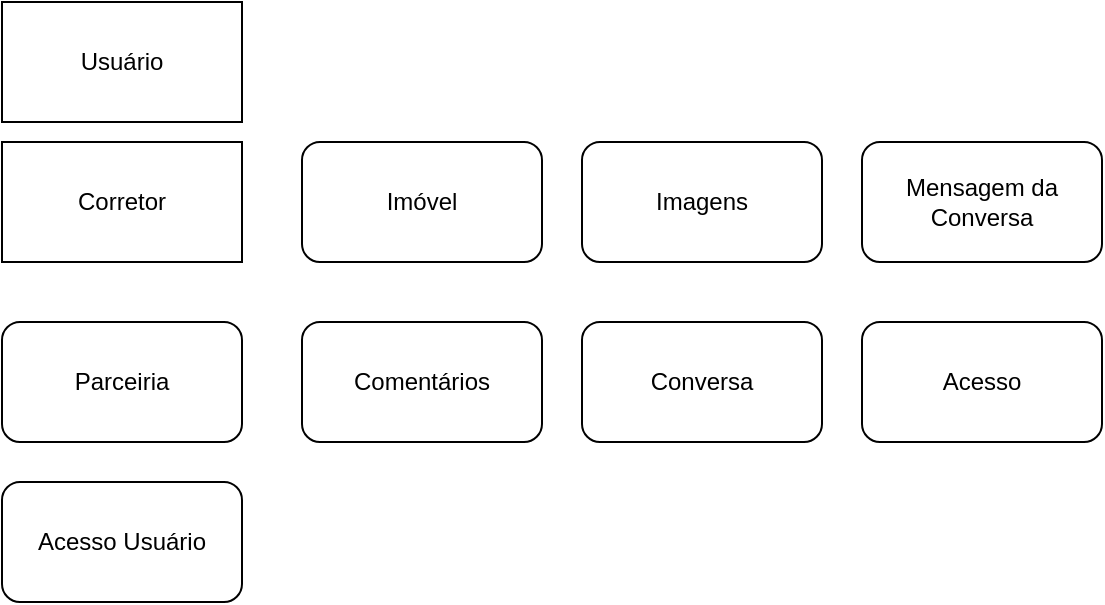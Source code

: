 <mxfile version="16.5.3" type="github">
  <diagram id="uraK0Yc8NQZO8i6HzsHj" name="Page-1">
    <mxGraphModel dx="1422" dy="753" grid="1" gridSize="10" guides="1" tooltips="1" connect="1" arrows="1" fold="1" page="1" pageScale="1" pageWidth="827" pageHeight="1169" math="0" shadow="0">
      <root>
        <mxCell id="0" />
        <mxCell id="1" parent="0" />
        <mxCell id="v55uTTWTGvZnv1DB_A2v-2" value="Corretor&lt;br&gt;" style="rounded=0;whiteSpace=wrap;html=1;" vertex="1" parent="1">
          <mxGeometry x="70" y="110" width="120" height="60" as="geometry" />
        </mxCell>
        <mxCell id="v55uTTWTGvZnv1DB_A2v-3" value="Imóvel" style="rounded=1;whiteSpace=wrap;html=1;" vertex="1" parent="1">
          <mxGeometry x="220" y="110" width="120" height="60" as="geometry" />
        </mxCell>
        <mxCell id="v55uTTWTGvZnv1DB_A2v-4" value="Imagens&lt;br&gt;" style="rounded=1;whiteSpace=wrap;html=1;" vertex="1" parent="1">
          <mxGeometry x="360" y="110" width="120" height="60" as="geometry" />
        </mxCell>
        <mxCell id="v55uTTWTGvZnv1DB_A2v-5" value="Parceiria&lt;br&gt;" style="rounded=1;whiteSpace=wrap;html=1;" vertex="1" parent="1">
          <mxGeometry x="70" y="200" width="120" height="60" as="geometry" />
        </mxCell>
        <mxCell id="v55uTTWTGvZnv1DB_A2v-6" value="Comentários" style="rounded=1;whiteSpace=wrap;html=1;" vertex="1" parent="1">
          <mxGeometry x="220" y="200" width="120" height="60" as="geometry" />
        </mxCell>
        <mxCell id="v55uTTWTGvZnv1DB_A2v-7" value="Conversa" style="rounded=1;whiteSpace=wrap;html=1;" vertex="1" parent="1">
          <mxGeometry x="360" y="200" width="120" height="60" as="geometry" />
        </mxCell>
        <mxCell id="v55uTTWTGvZnv1DB_A2v-8" value="Mensagem da Conversa" style="rounded=1;whiteSpace=wrap;html=1;" vertex="1" parent="1">
          <mxGeometry x="500" y="110" width="120" height="60" as="geometry" />
        </mxCell>
        <mxCell id="v55uTTWTGvZnv1DB_A2v-9" value="Acesso" style="rounded=1;whiteSpace=wrap;html=1;" vertex="1" parent="1">
          <mxGeometry x="500" y="200" width="120" height="60" as="geometry" />
        </mxCell>
        <mxCell id="v55uTTWTGvZnv1DB_A2v-10" value="Acesso Usuário" style="rounded=1;whiteSpace=wrap;html=1;" vertex="1" parent="1">
          <mxGeometry x="70" y="280" width="120" height="60" as="geometry" />
        </mxCell>
        <mxCell id="v55uTTWTGvZnv1DB_A2v-11" value="Usuário" style="rounded=0;whiteSpace=wrap;html=1;" vertex="1" parent="1">
          <mxGeometry x="70" y="40" width="120" height="60" as="geometry" />
        </mxCell>
      </root>
    </mxGraphModel>
  </diagram>
</mxfile>

